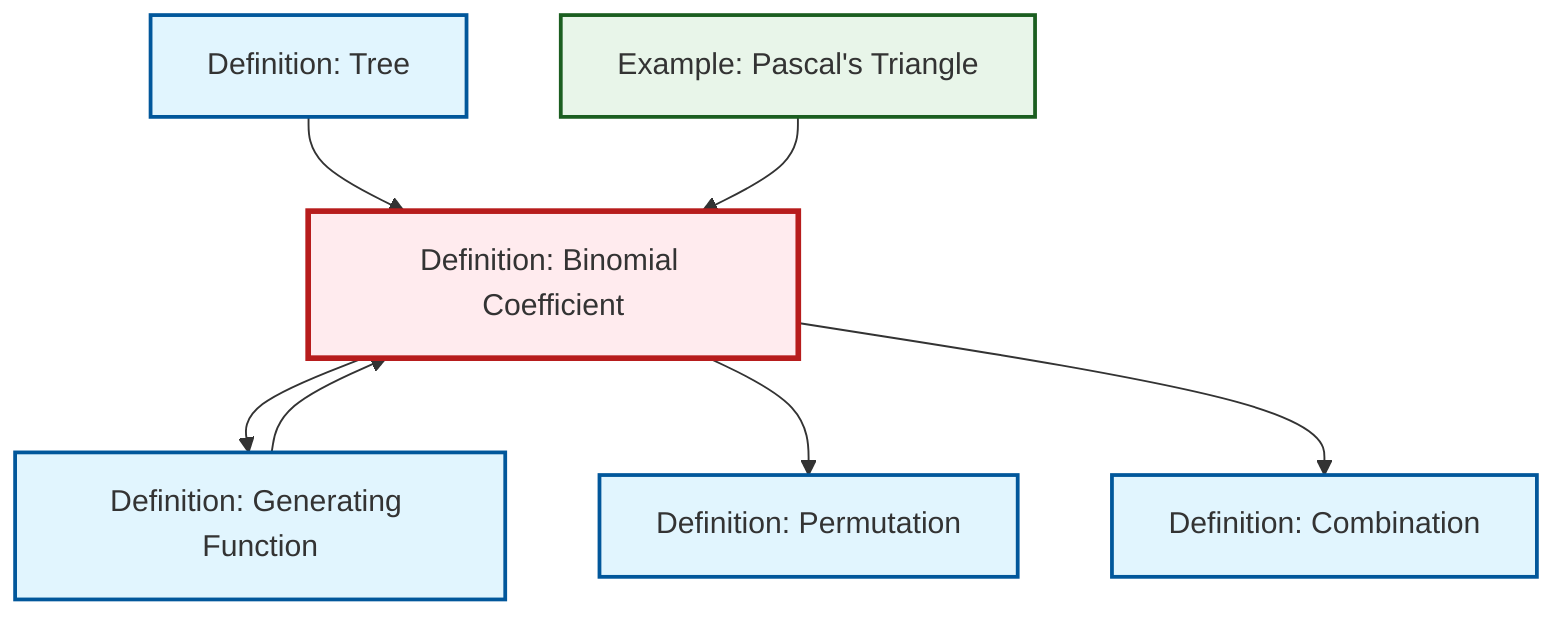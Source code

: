 graph TD
    classDef definition fill:#e1f5fe,stroke:#01579b,stroke-width:2px
    classDef theorem fill:#f3e5f5,stroke:#4a148c,stroke-width:2px
    classDef axiom fill:#fff3e0,stroke:#e65100,stroke-width:2px
    classDef example fill:#e8f5e9,stroke:#1b5e20,stroke-width:2px
    classDef current fill:#ffebee,stroke:#b71c1c,stroke-width:3px
    def-binomial-coefficient["Definition: Binomial Coefficient"]:::definition
    def-generating-function["Definition: Generating Function"]:::definition
    def-tree["Definition: Tree"]:::definition
    ex-pascals-triangle["Example: Pascal's Triangle"]:::example
    def-permutation["Definition: Permutation"]:::definition
    def-combination["Definition: Combination"]:::definition
    def-tree --> def-binomial-coefficient
    def-generating-function --> def-binomial-coefficient
    ex-pascals-triangle --> def-binomial-coefficient
    def-binomial-coefficient --> def-generating-function
    def-binomial-coefficient --> def-permutation
    def-binomial-coefficient --> def-combination
    class def-binomial-coefficient current